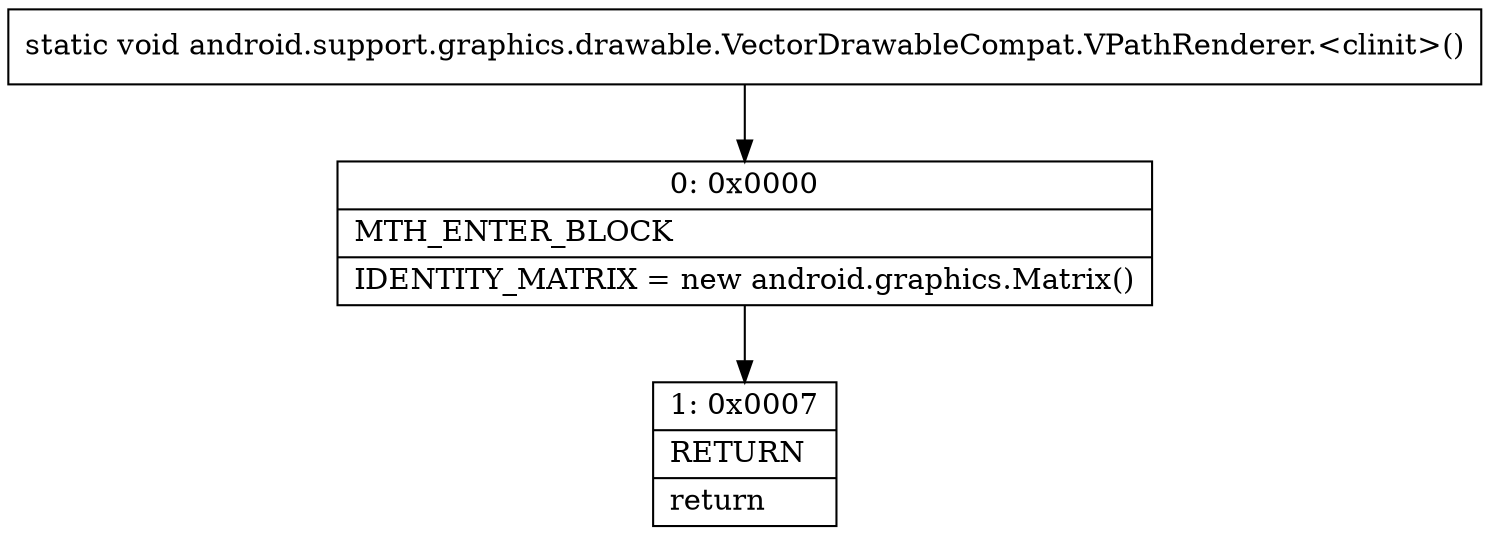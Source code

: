 digraph "CFG forandroid.support.graphics.drawable.VectorDrawableCompat.VPathRenderer.\<clinit\>()V" {
Node_0 [shape=record,label="{0\:\ 0x0000|MTH_ENTER_BLOCK\l|IDENTITY_MATRIX = new android.graphics.Matrix()\l}"];
Node_1 [shape=record,label="{1\:\ 0x0007|RETURN\l|return\l}"];
MethodNode[shape=record,label="{static void android.support.graphics.drawable.VectorDrawableCompat.VPathRenderer.\<clinit\>() }"];
MethodNode -> Node_0;
Node_0 -> Node_1;
}

